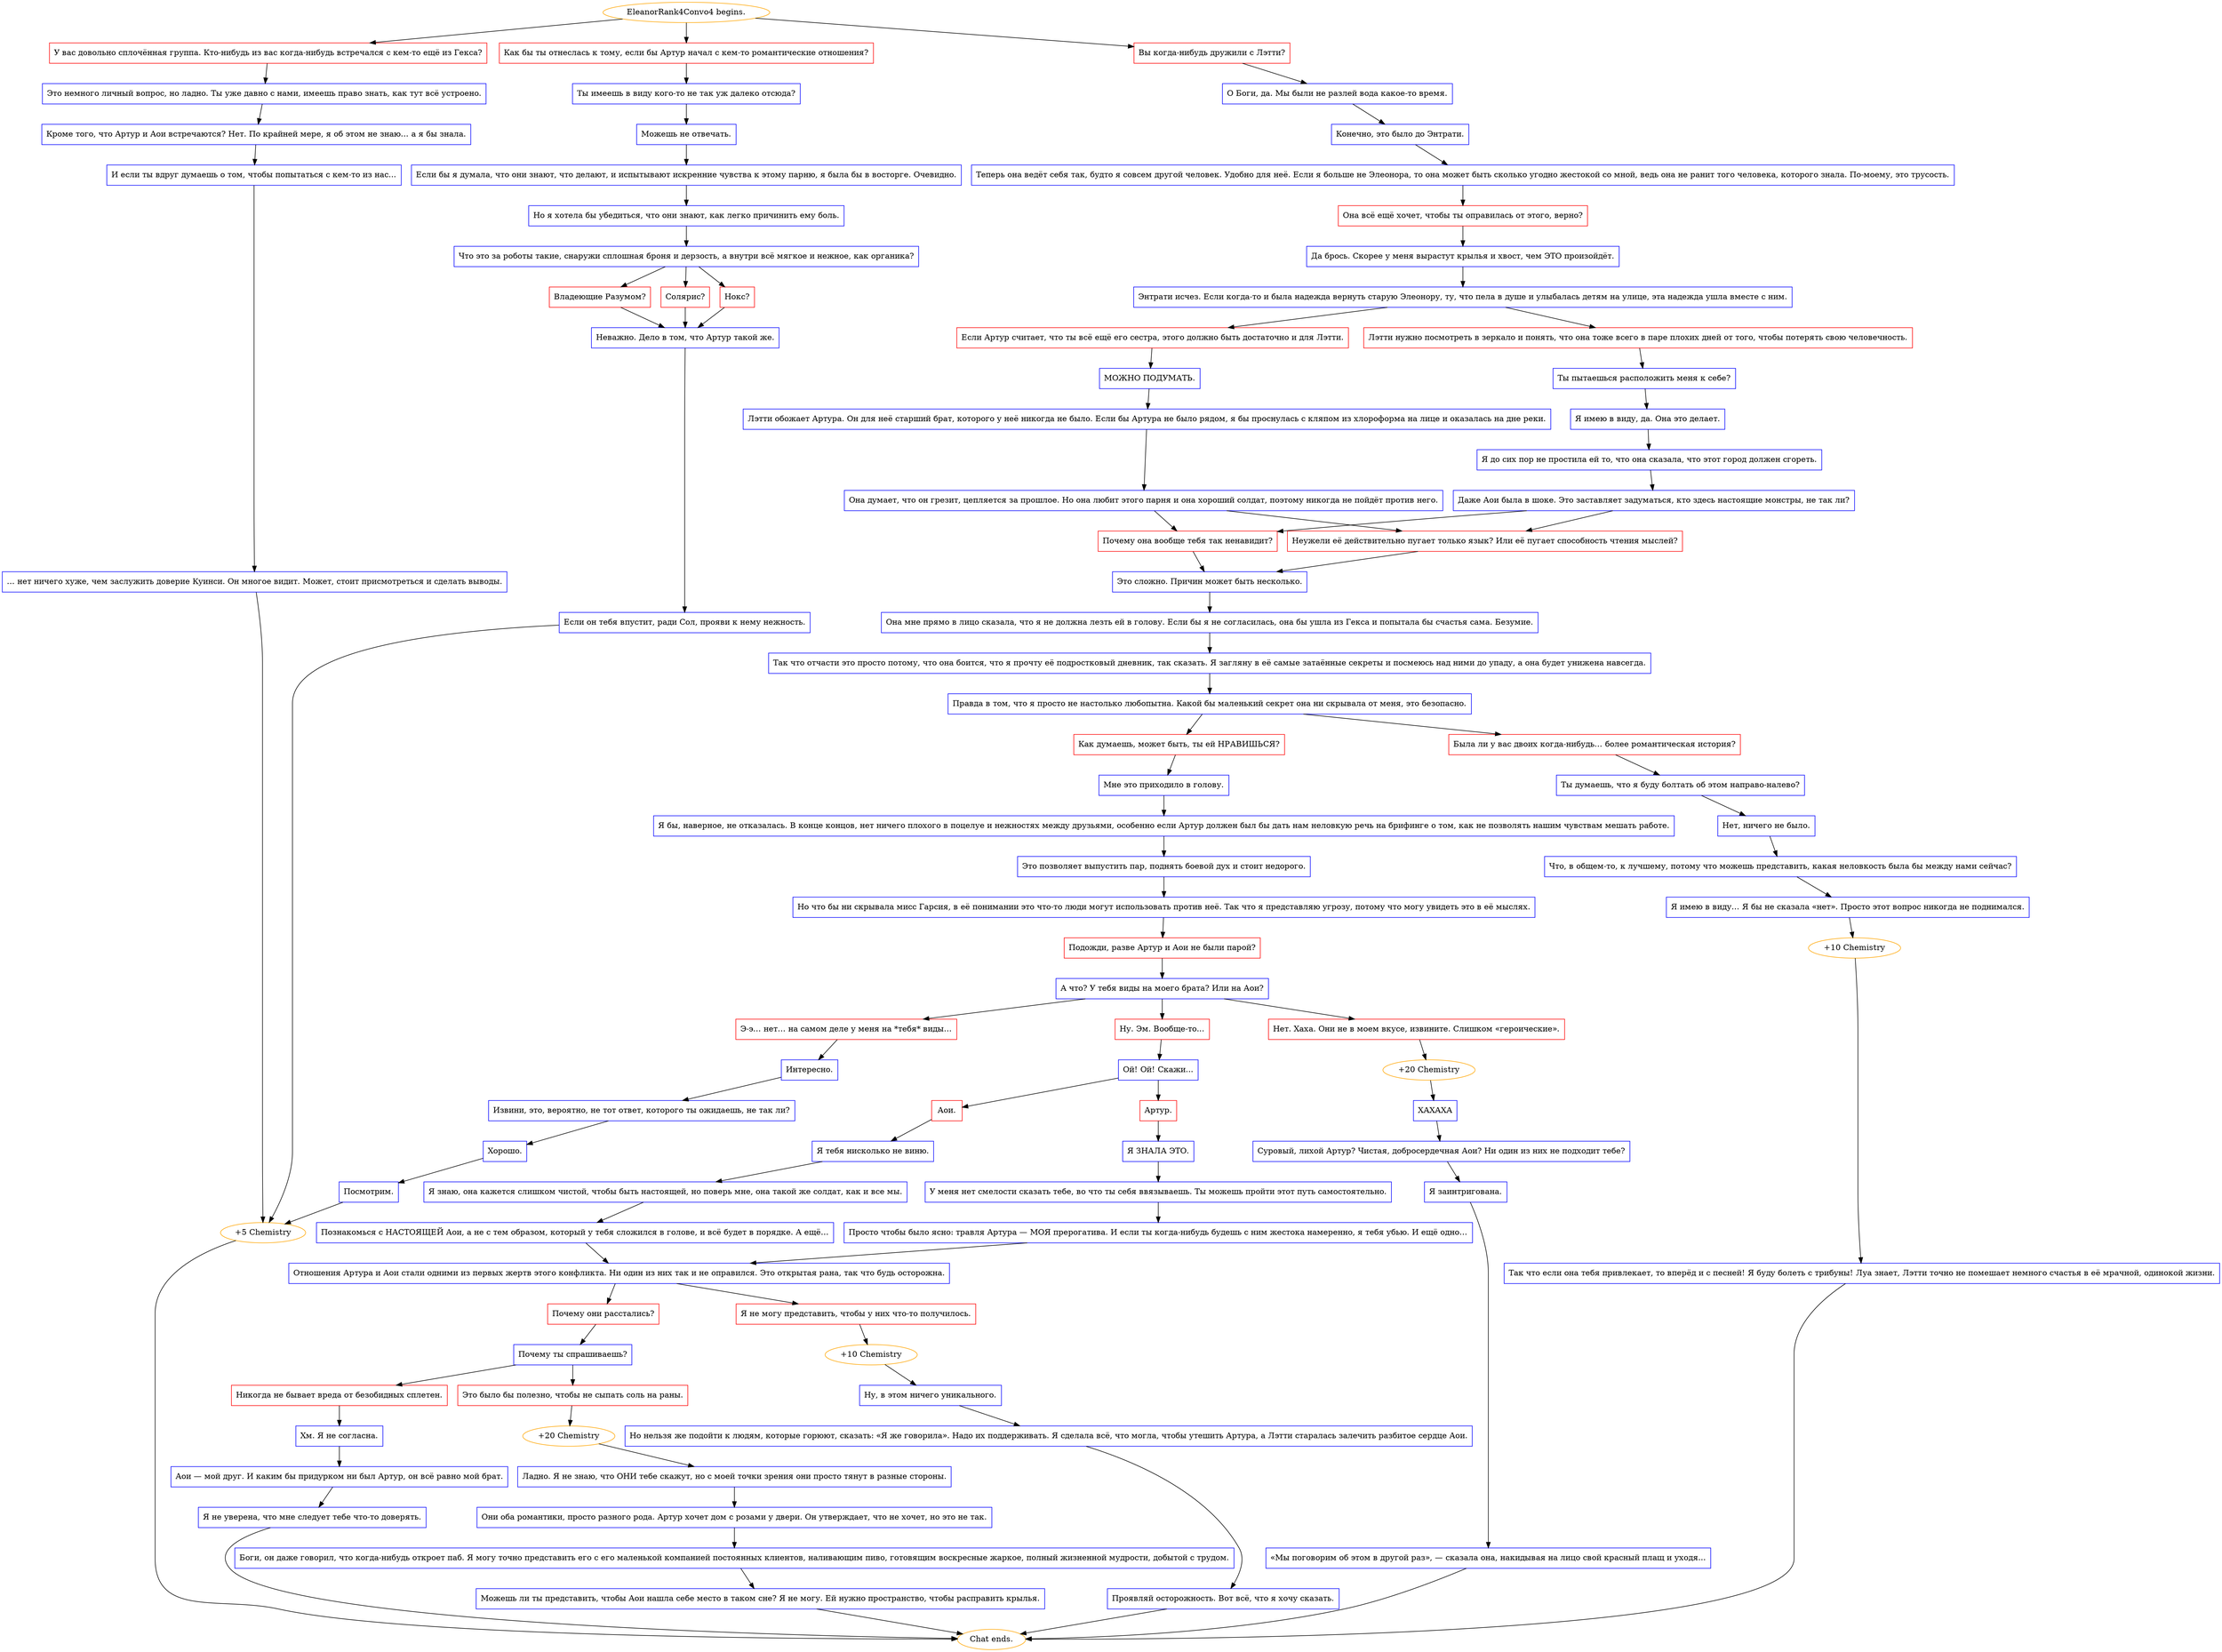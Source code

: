 digraph {
	"EleanorRank4Convo4 begins." [color=orange];
		"EleanorRank4Convo4 begins." -> j3041254042;
		"EleanorRank4Convo4 begins." -> j544688755;
		"EleanorRank4Convo4 begins." -> j1454095484;
	j3041254042 [label="Вы когда-нибудь дружили с Лэтти?",shape=box,color=red];
		j3041254042 -> j2149467062;
	j544688755 [label="У вас довольно сплочённая группа. Кто-нибудь из вас когда-нибудь встречался с кем-то ещё из Гекса?",shape=box,color=red];
		j544688755 -> j390229185;
	j1454095484 [label="Как бы ты отнеслась к тому, если бы Артур начал с кем-то романтические отношения?",shape=box,color=red];
		j1454095484 -> j3903932640;
	j2149467062 [label="О Боги, да. Мы были не разлей вода какое-то время.",shape=box,color=blue];
		j2149467062 -> j31372527;
	j390229185 [label="Это немного личный вопрос, но ладно. Ты уже давно с нами, имеешь право знать, как тут всё устроено.",shape=box,color=blue];
		j390229185 -> j878219035;
	j3903932640 [label="Ты имеешь в виду кого-то не так уж далеко отсюда?",shape=box,color=blue];
		j3903932640 -> j352567713;
	j31372527 [label="Конечно, это было до Энтрати.",shape=box,color=blue];
		j31372527 -> j1597470053;
	j878219035 [label="Кроме того, что Артур и Аои встречаются? Нет. По крайней мере, я об этом не знаю… а я бы знала.",shape=box,color=blue];
		j878219035 -> j2678515875;
	j352567713 [label="Можешь не отвечать.",shape=box,color=blue];
		j352567713 -> j3797969841;
	j1597470053 [label="Теперь она ведёт себя так, будто я совсем другой человек. Удобно для неё. Если я больше не Элеонора, то она может быть сколько угодно жестокой со мной, ведь она не ранит того человека, которого знала. По-моему, это трусость.",shape=box,color=blue];
		j1597470053 -> j1439950791;
	j2678515875 [label="И если ты вдруг думаешь о том, чтобы попытаться с кем-то из нас...",shape=box,color=blue];
		j2678515875 -> j2285390137;
	j3797969841 [label="Если бы я думала, что они знают, что делают, и испытывают искренние чувства к этому парню, я была бы в восторге. Очевидно.",shape=box,color=blue];
		j3797969841 -> j2798682322;
	j1439950791 [label="Она всё ещё хочет, чтобы ты оправилась от этого, верно?",shape=box,color=red];
		j1439950791 -> j2555340716;
	j2285390137 [label="… нет ничего хуже, чем заслужить доверие Куинси. Он многое видит. Может, стоит присмотреться и сделать выводы.",shape=box,color=blue];
		j2285390137 -> j4081414586;
	j2798682322 [label="Но я хотела бы убедиться, что они знают, как легко причинить ему боль.",shape=box,color=blue];
		j2798682322 -> j4284263175;
	j2555340716 [label="Да брось. Скорее у меня вырастут крылья и хвост, чем ЭТО произойдёт.",shape=box,color=blue];
		j2555340716 -> j1377661004;
	j4081414586 [label="+5 Chemistry",color=orange];
		j4081414586 -> "Chat ends.";
	j4284263175 [label="Что это за роботы такие, снаружи сплошная броня и дерзость, а внутри всё мягкое и нежное, как органика?",shape=box,color=blue];
		j4284263175 -> j1219788470;
		j4284263175 -> j1113739845;
		j4284263175 -> j1663735751;
	j1377661004 [label="Энтрати исчез. Если когда-то и была надежда вернуть старую Элеонору, ту, что пела в душе и улыбалась детям на улице, эта надежда ушла вместе с ним.",shape=box,color=blue];
		j1377661004 -> j3405812947;
		j1377661004 -> j3661127763;
	"Chat ends." [color=orange];
	j1219788470 [label="Солярис?",shape=box,color=red];
		j1219788470 -> j1386482732;
	j1113739845 [label="Нокс?",shape=box,color=red];
		j1113739845 -> j1386482732;
	j1663735751 [label="Владеющие Разумом?",shape=box,color=red];
		j1663735751 -> j1386482732;
	j3405812947 [label="Лэтти нужно посмотреть в зеркало и понять, что она тоже всего в паре плохих дней от того, чтобы потерять свою человечность.",shape=box,color=red];
		j3405812947 -> j3934744941;
	j3661127763 [label="Если Артур считает, что ты всё ещё его сестра, этого должно быть достаточно и для Лэтти.",shape=box,color=red];
		j3661127763 -> j4193805960;
	j1386482732 [label="Неважно. Дело в том, что Артур такой же.",shape=box,color=blue];
		j1386482732 -> j3371513512;
	j3934744941 [label="Ты пытаешься расположить меня к себе?",shape=box,color=blue];
		j3934744941 -> j3489081543;
	j4193805960 [label="МОЖНО ПОДУМАТЬ.",shape=box,color=blue];
		j4193805960 -> j484700214;
	j3371513512 [label="Если он тебя впустит, ради Сол, прояви к нему нежность.",shape=box,color=blue];
		j3371513512 -> j4081414586;
	j3489081543 [label="Я имею в виду, да. Она это делает.",shape=box,color=blue];
		j3489081543 -> j3849774959;
	j484700214 [label="Лэтти обожает Артура. Он для неё старший брат, которого у неё никогда не было. Если бы Артура не было рядом, я бы проснулась с кляпом из хлороформа на лице и оказалась на дне реки.",shape=box,color=blue];
		j484700214 -> j4139529597;
	j3849774959 [label="Я до сих пор не простила ей то, что она сказала, что этот город должен сгореть.",shape=box,color=blue];
		j3849774959 -> j2821470906;
	j4139529597 [label="Она думает, что он грезит, цепляется за прошлое. Но она любит этого парня и она хороший солдат, поэтому никогда не пойдёт против него.",shape=box,color=blue];
		j4139529597 -> j1414185567;
		j4139529597 -> j1933006752;
	j2821470906 [label="Даже Аои была в шоке. Это заставляет задуматься, кто здесь настоящие монстры, не так ли?",shape=box,color=blue];
		j2821470906 -> j1414185567;
		j2821470906 -> j1933006752;
	j1414185567 [label="Почему она вообще тебя так ненавидит?",shape=box,color=red];
		j1414185567 -> j3072422700;
	j1933006752 [label="Неужели её действительно пугает только язык? Или её пугает способность чтения мыслей?",shape=box,color=red];
		j1933006752 -> j3072422700;
	j3072422700 [label="Это сложно. Причин может быть несколько.",shape=box,color=blue];
		j3072422700 -> j3316913153;
	j3316913153 [label="Она мне прямо в лицо сказала, что я не должна лезть ей в голову. Если бы я не согласилась, она бы ушла из Гекса и попытала бы счастья сама. Безумие.",shape=box,color=blue];
		j3316913153 -> j1742856487;
	j1742856487 [label="Так что отчасти это просто потому, что она боится, что я прочту её подростковый дневник, так сказать. Я загляну в её самые затаённые секреты и посмеюсь над ними до упаду, а она будет унижена навсегда.",shape=box,color=blue];
		j1742856487 -> j3374340763;
	j3374340763 [label="Правда в том, что я просто не настолько любопытна. Какой бы маленький секрет она ни скрывала от меня, это безопасно.",shape=box,color=blue];
		j3374340763 -> j2068726387;
		j3374340763 -> j539484136;
	j2068726387 [label="Была ли у вас двоих когда-нибудь… более романтическая история?",shape=box,color=red];
		j2068726387 -> j2446612859;
	j539484136 [label="Как думаешь, может быть, ты ей НРАВИШЬСЯ?",shape=box,color=red];
		j539484136 -> j848368709;
	j2446612859 [label="Ты думаешь, что я буду болтать об этом направо-налево?",shape=box,color=blue];
		j2446612859 -> j739985867;
	j848368709 [label="Мне это приходило в голову.",shape=box,color=blue];
		j848368709 -> j1918971676;
	j739985867 [label="Нет, ничего не было.",shape=box,color=blue];
		j739985867 -> j1676734330;
	j1918971676 [label="Я бы, наверное, не отказалась. В конце концов, нет ничего плохого в поцелуе и нежностях между друзьями, особенно если Артур должен был бы дать нам неловкую речь на брифинге о том, как не позволять нашим чувствам мешать работе.",shape=box,color=blue];
		j1918971676 -> j3858313882;
	j1676734330 [label="Что, в общем-то, к лучшему, потому что можешь представить, какая неловкость была бы между нами сейчас?",shape=box,color=blue];
		j1676734330 -> j334491225;
	j3858313882 [label="Это позволяет выпустить пар, поднять боевой дух и стоит недорого.",shape=box,color=blue];
		j3858313882 -> j3006527477;
	j334491225 [label="Я имею в виду… Я бы не сказала «нет». Просто этот вопрос никогда не поднимался.",shape=box,color=blue];
		j334491225 -> j1247832510;
	j3006527477 [label="Но что бы ни скрывала мисс Гарсия, в её понимании это что-то люди могут использовать против неё. Так что я представляю угрозу, потому что могу увидеть это в её мыслях.",shape=box,color=blue];
		j3006527477 -> j702436515;
	j1247832510 [label="+10 Chemistry",color=orange];
		j1247832510 -> j3959116658;
	j702436515 [label="Подожди, разве Артур и Аои не были парой?",shape=box,color=red];
		j702436515 -> j266931918;
	j3959116658 [label="Так что если она тебя привлекает, то вперёд и с песней! Я буду болеть с трибуны! Луа знает, Лэтти точно не помешает немного счастья в её мрачной, одинокой жизни.",shape=box,color=blue];
		j3959116658 -> "Chat ends.";
	j266931918 [label="А что? У тебя виды на моего брата? Или на Аои?",shape=box,color=blue];
		j266931918 -> j1231234694;
		j266931918 -> j3703492128;
		j266931918 -> j446428323;
	j1231234694 [label="Ну. Эм. Вообще-то...",shape=box,color=red];
		j1231234694 -> j4232137154;
	j3703492128 [label="Э-э… нет… на самом деле у меня на *тебя* виды…",shape=box,color=red];
		j3703492128 -> j1579180582;
	j446428323 [label="Нет. Хаха. Они не в моем вкусе, извините. Слишком «героические».",shape=box,color=red];
		j446428323 -> j3492814508;
	j4232137154 [label="Ой! Ой! Скажи...",shape=box,color=blue];
		j4232137154 -> j2871240356;
		j4232137154 -> j3907887086;
	j1579180582 [label="Интересно.",shape=box,color=blue];
		j1579180582 -> j1431979939;
	j3492814508 [label="+20 Chemistry",color=orange];
		j3492814508 -> j830060508;
	j2871240356 [label="Артур.",shape=box,color=red];
		j2871240356 -> j1921865068;
	j3907887086 [label="Аои.",shape=box,color=red];
		j3907887086 -> j1718981226;
	j1431979939 [label="Извини, это, вероятно, не тот ответ, которого ты ожидаешь, не так ли?",shape=box,color=blue];
		j1431979939 -> j2571453478;
	j830060508 [label="ХАХАХА",shape=box,color=blue];
		j830060508 -> j1553563691;
	j1921865068 [label="Я ЗНАЛА ЭТО.",shape=box,color=blue];
		j1921865068 -> j1809900947;
	j1718981226 [label="Я тебя нисколько не виню.",shape=box,color=blue];
		j1718981226 -> j3188316569;
	j2571453478 [label="Хорошо.",shape=box,color=blue];
		j2571453478 -> j3718730206;
	j1553563691 [label="Суровый, лихой Артур? Чистая, добросердечная Аои? Ни один из них не подходит тебе?",shape=box,color=blue];
		j1553563691 -> j1495149336;
	j1809900947 [label="У меня нет смелости сказать тебе, во что ты себя ввязываешь. Ты можешь пройти этот путь самостоятельно.",shape=box,color=blue];
		j1809900947 -> j3262243733;
	j3188316569 [label="Я знаю, она кажется слишком чистой, чтобы быть настоящей, но поверь мне, она такой же солдат, как и все мы.",shape=box,color=blue];
		j3188316569 -> j1349060022;
	j3718730206 [label="Посмотрим.",shape=box,color=blue];
		j3718730206 -> j4081414586;
	j1495149336 [label="Я заинтригована.",shape=box,color=blue];
		j1495149336 -> j3229419257;
	j3262243733 [label="Просто чтобы было ясно: травля Артура — МОЯ прерогатива. И если ты когда-нибудь будешь с ним жестока намеренно, я тебя убью. И ещё одно…",shape=box,color=blue];
		j3262243733 -> j670651633;
	j1349060022 [label="Познакомься с НАСТОЯЩЕЙ Аои, а не с тем образом, который у тебя сложился в голове, и всё будет в порядке. А ещё…",shape=box,color=blue];
		j1349060022 -> j670651633;
	j3229419257 [label="«Мы поговорим об этом в другой раз», — сказала она, накидывая на лицо свой красный плащ и уходя...",shape=box,color=blue];
		j3229419257 -> "Chat ends.";
	j670651633 [label="Отношения Артура и Аои стали одними из первых жертв этого конфликта. Ни один из них так и не оправился. Это открытая рана, так что будь осторожна.",shape=box,color=blue];
		j670651633 -> j3971584877;
		j670651633 -> j993709462;
	j3971584877 [label="Почему они расстались?",shape=box,color=red];
		j3971584877 -> j1312515028;
	j993709462 [label="Я не могу представить, чтобы у них что-то получилось.",shape=box,color=red];
		j993709462 -> j2390981514;
	j1312515028 [label="Почему ты спрашиваешь?",shape=box,color=blue];
		j1312515028 -> j1668895969;
		j1312515028 -> j2782908166;
	j2390981514 [label="+10 Chemistry",color=orange];
		j2390981514 -> j1553604280;
	j1668895969 [label="Никогда не бывает вреда от безобидных сплетен.",shape=box,color=red];
		j1668895969 -> j2865278748;
	j2782908166 [label="Это было бы полезно, чтобы не сыпать соль на раны.",shape=box,color=red];
		j2782908166 -> j4028953358;
	j1553604280 [label="Ну, в этом ничего уникального.",shape=box,color=blue];
		j1553604280 -> j2924456852;
	j2865278748 [label="Хм. Я не согласна.",shape=box,color=blue];
		j2865278748 -> j1195573460;
	j4028953358 [label="+20 Chemistry",color=orange];
		j4028953358 -> j3687284066;
	j2924456852 [label="Но нельзя же подойти к людям, которые горюют, сказать: «Я же говорила». Надо их поддерживать. Я сделала всё, что могла, чтобы утешить Артура, а Лэтти старалась залечить разбитое сердце Аои.",shape=box,color=blue];
		j2924456852 -> j633038822;
	j1195573460 [label="Аои — мой друг. И каким бы придурком ни был Артур, он всё равно мой брат.",shape=box,color=blue];
		j1195573460 -> j2725309996;
	j3687284066 [label="Ладно. Я не знаю, что ОНИ тебе скажут, но с моей точки зрения они просто тянут в разные стороны.",shape=box,color=blue];
		j3687284066 -> j3255765228;
	j633038822 [label="Проявляй осторожность. Вот всё, что я хочу сказать.",shape=box,color=blue];
		j633038822 -> "Chat ends.";
	j2725309996 [label="Я не уверена, что мне следует тебе что-то доверять.",shape=box,color=blue];
		j2725309996 -> "Chat ends.";
	j3255765228 [label="Они оба романтики, просто разного рода. Артур хочет дом с розами у двери. Он утверждает, что не хочет, но это не так.",shape=box,color=blue];
		j3255765228 -> j1424611767;
	j1424611767 [label="Боги, он даже говорил, что когда-нибудь откроет паб. Я могу точно представить его с его маленькой компанией постоянных клиентов, наливающим пиво, готовящим воскресные жаркое, полный жизненной мудрости, добытой с трудом.",shape=box,color=blue];
		j1424611767 -> j832775594;
	j832775594 [label="Можешь ли ты представить, чтобы Аои нашла себе место в таком сне? Я не могу. Ей нужно пространство, чтобы расправить крылья.",shape=box,color=blue];
		j832775594 -> "Chat ends.";
}